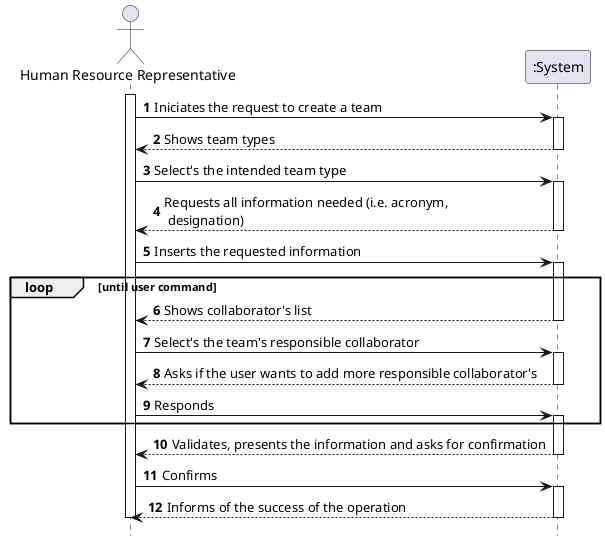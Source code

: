 @startuml
autonumber
hide footbox

actor "Human Resource Representative" as HRR

participant ":System" as SYST

activate HRR
HRR-> SYST : Iniciates the request to create a team
activate SYST
SYST --> HRR: Shows team types
deactivate SYST

HRR-> SYST : Select's the intended team type
activate SYST

SYST --> HRR: Requests all information needed (i.e. acronym,\n designation)
deactivate SYST

HRR-> SYST : Inserts the requested information
activate SYST

loop until user command
    SYST --> HRR: Shows collaborator's list
    deactivate SYST

    HRR-> SYST : Select's the team's responsible collaborator
    activate SYST

    SYST --> HRR: Asks if the user wants to add more responsible collaborator's
    deactivate SYST

    HRR-> SYST : Responds
    activate SYST
end

SYST --> HRR: Validates, presents the information and asks for confirmation
deactivate SYST

HRR-> SYST : Confirms
activate SYST
SYST --> HRR: Informs of the success of the operation
deactivate SYST

deactivate HRR

@enduml